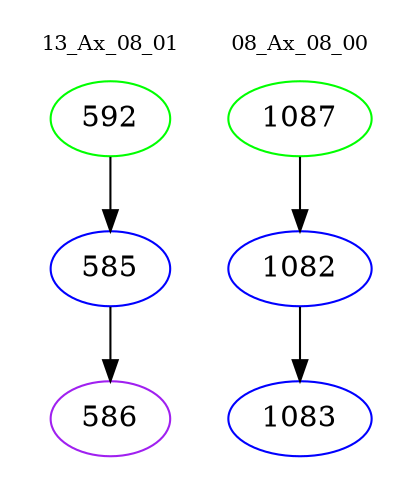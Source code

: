 digraph{
subgraph cluster_0 {
color = white
label = "13_Ax_08_01";
fontsize=10;
T0_592 [label="592", color="green"]
T0_592 -> T0_585 [color="black"]
T0_585 [label="585", color="blue"]
T0_585 -> T0_586 [color="black"]
T0_586 [label="586", color="purple"]
}
subgraph cluster_1 {
color = white
label = "08_Ax_08_00";
fontsize=10;
T1_1087 [label="1087", color="green"]
T1_1087 -> T1_1082 [color="black"]
T1_1082 [label="1082", color="blue"]
T1_1082 -> T1_1083 [color="black"]
T1_1083 [label="1083", color="blue"]
}
}
